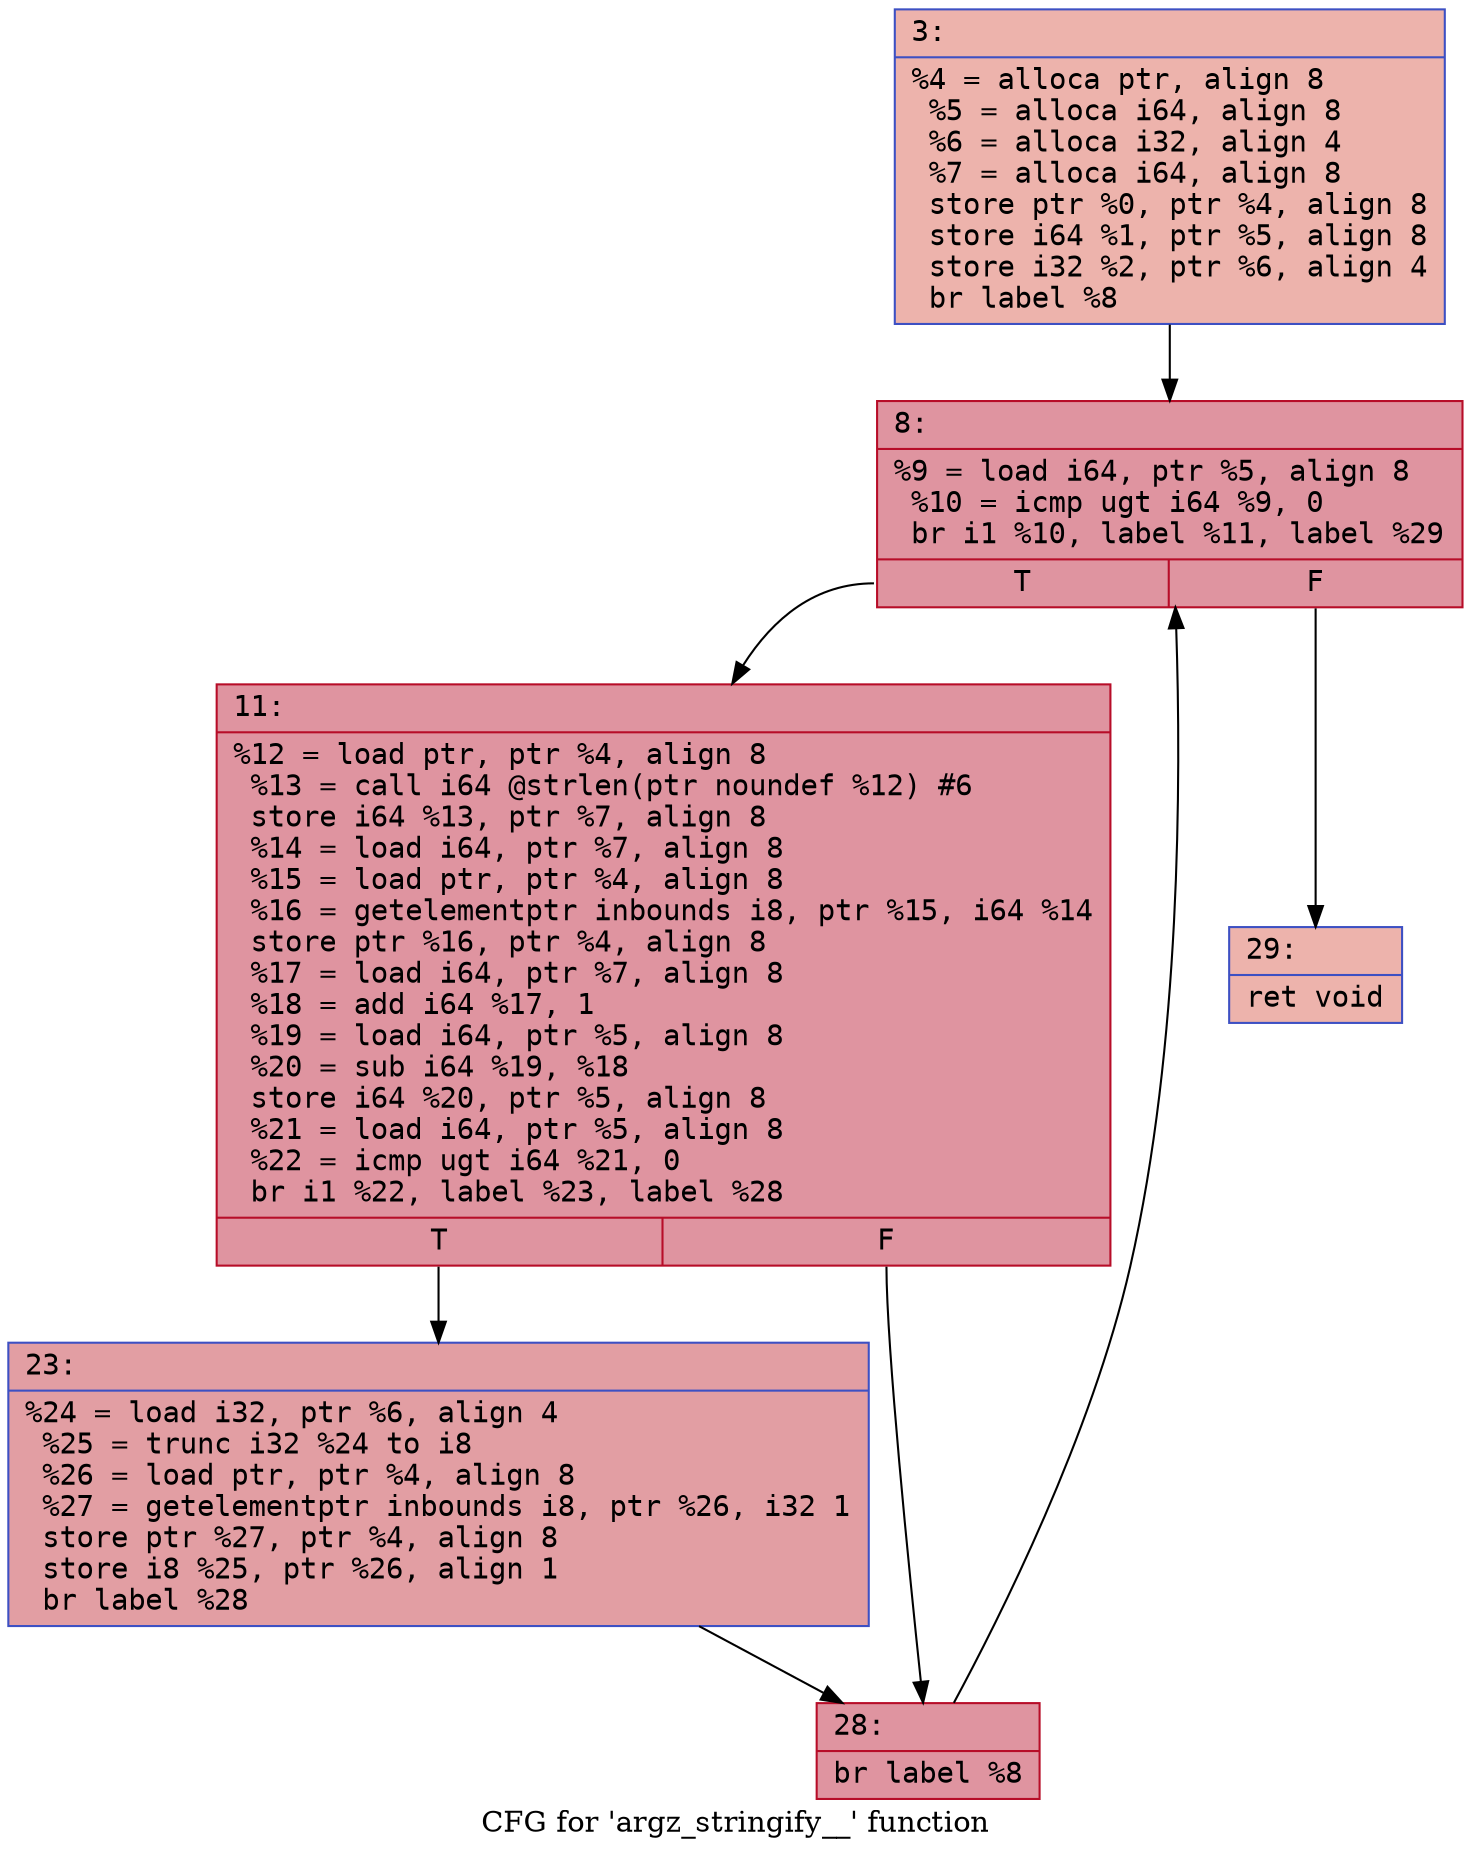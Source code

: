 digraph "CFG for 'argz_stringify__' function" {
	label="CFG for 'argz_stringify__' function";

	Node0x600000a57ac0 [shape=record,color="#3d50c3ff", style=filled, fillcolor="#d6524470" fontname="Courier",label="{3:\l|  %4 = alloca ptr, align 8\l  %5 = alloca i64, align 8\l  %6 = alloca i32, align 4\l  %7 = alloca i64, align 8\l  store ptr %0, ptr %4, align 8\l  store i64 %1, ptr %5, align 8\l  store i32 %2, ptr %6, align 4\l  br label %8\l}"];
	Node0x600000a57ac0 -> Node0x600000a57e30[tooltip="3 -> 8\nProbability 100.00%" ];
	Node0x600000a57e30 [shape=record,color="#b70d28ff", style=filled, fillcolor="#b70d2870" fontname="Courier",label="{8:\l|  %9 = load i64, ptr %5, align 8\l  %10 = icmp ugt i64 %9, 0\l  br i1 %10, label %11, label %29\l|{<s0>T|<s1>F}}"];
	Node0x600000a57e30:s0 -> Node0x600000a57e80[tooltip="8 -> 11\nProbability 96.88%" ];
	Node0x600000a57e30:s1 -> Node0x600000a57f70[tooltip="8 -> 29\nProbability 3.12%" ];
	Node0x600000a57e80 [shape=record,color="#b70d28ff", style=filled, fillcolor="#b70d2870" fontname="Courier",label="{11:\l|  %12 = load ptr, ptr %4, align 8\l  %13 = call i64 @strlen(ptr noundef %12) #6\l  store i64 %13, ptr %7, align 8\l  %14 = load i64, ptr %7, align 8\l  %15 = load ptr, ptr %4, align 8\l  %16 = getelementptr inbounds i8, ptr %15, i64 %14\l  store ptr %16, ptr %4, align 8\l  %17 = load i64, ptr %7, align 8\l  %18 = add i64 %17, 1\l  %19 = load i64, ptr %5, align 8\l  %20 = sub i64 %19, %18\l  store i64 %20, ptr %5, align 8\l  %21 = load i64, ptr %5, align 8\l  %22 = icmp ugt i64 %21, 0\l  br i1 %22, label %23, label %28\l|{<s0>T|<s1>F}}"];
	Node0x600000a57e80:s0 -> Node0x600000a57ed0[tooltip="11 -> 23\nProbability 50.00%" ];
	Node0x600000a57e80:s1 -> Node0x600000a57f20[tooltip="11 -> 28\nProbability 50.00%" ];
	Node0x600000a57ed0 [shape=record,color="#3d50c3ff", style=filled, fillcolor="#be242e70" fontname="Courier",label="{23:\l|  %24 = load i32, ptr %6, align 4\l  %25 = trunc i32 %24 to i8\l  %26 = load ptr, ptr %4, align 8\l  %27 = getelementptr inbounds i8, ptr %26, i32 1\l  store ptr %27, ptr %4, align 8\l  store i8 %25, ptr %26, align 1\l  br label %28\l}"];
	Node0x600000a57ed0 -> Node0x600000a57f20[tooltip="23 -> 28\nProbability 100.00%" ];
	Node0x600000a57f20 [shape=record,color="#b70d28ff", style=filled, fillcolor="#b70d2870" fontname="Courier",label="{28:\l|  br label %8\l}"];
	Node0x600000a57f20 -> Node0x600000a57e30[tooltip="28 -> 8\nProbability 100.00%" ];
	Node0x600000a57f70 [shape=record,color="#3d50c3ff", style=filled, fillcolor="#d6524470" fontname="Courier",label="{29:\l|  ret void\l}"];
}
